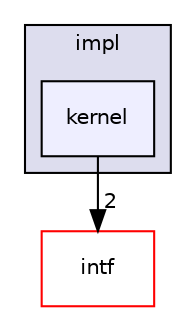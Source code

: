 digraph "gos/code/impl/kernel" {
  compound=true
  node [ fontsize="10", fontname="Helvetica"];
  edge [ labelfontsize="10", labelfontname="Helvetica"];
  subgraph clusterdir_28806fa30cdad83a5289b6599f371a19 {
    graph [ bgcolor="#ddddee", pencolor="black", label="impl" fontname="Helvetica", fontsize="10", URL="dir_28806fa30cdad83a5289b6599f371a19.html"]
  dir_7d626b7b1c62bd357ebb1235b97c690a [shape=box, label="kernel", style="filled", fillcolor="#eeeeff", pencolor="black", URL="dir_7d626b7b1c62bd357ebb1235b97c690a.html"];
  }
  dir_7cfd3f5206138927fc05cd40aea58664 [shape=box label="intf" fillcolor="white" style="filled" color="red" URL="dir_7cfd3f5206138927fc05cd40aea58664.html"];
  dir_7d626b7b1c62bd357ebb1235b97c690a->dir_7cfd3f5206138927fc05cd40aea58664 [headlabel="2", labeldistance=1.5 headhref="dir_000004_000006.html"];
}
